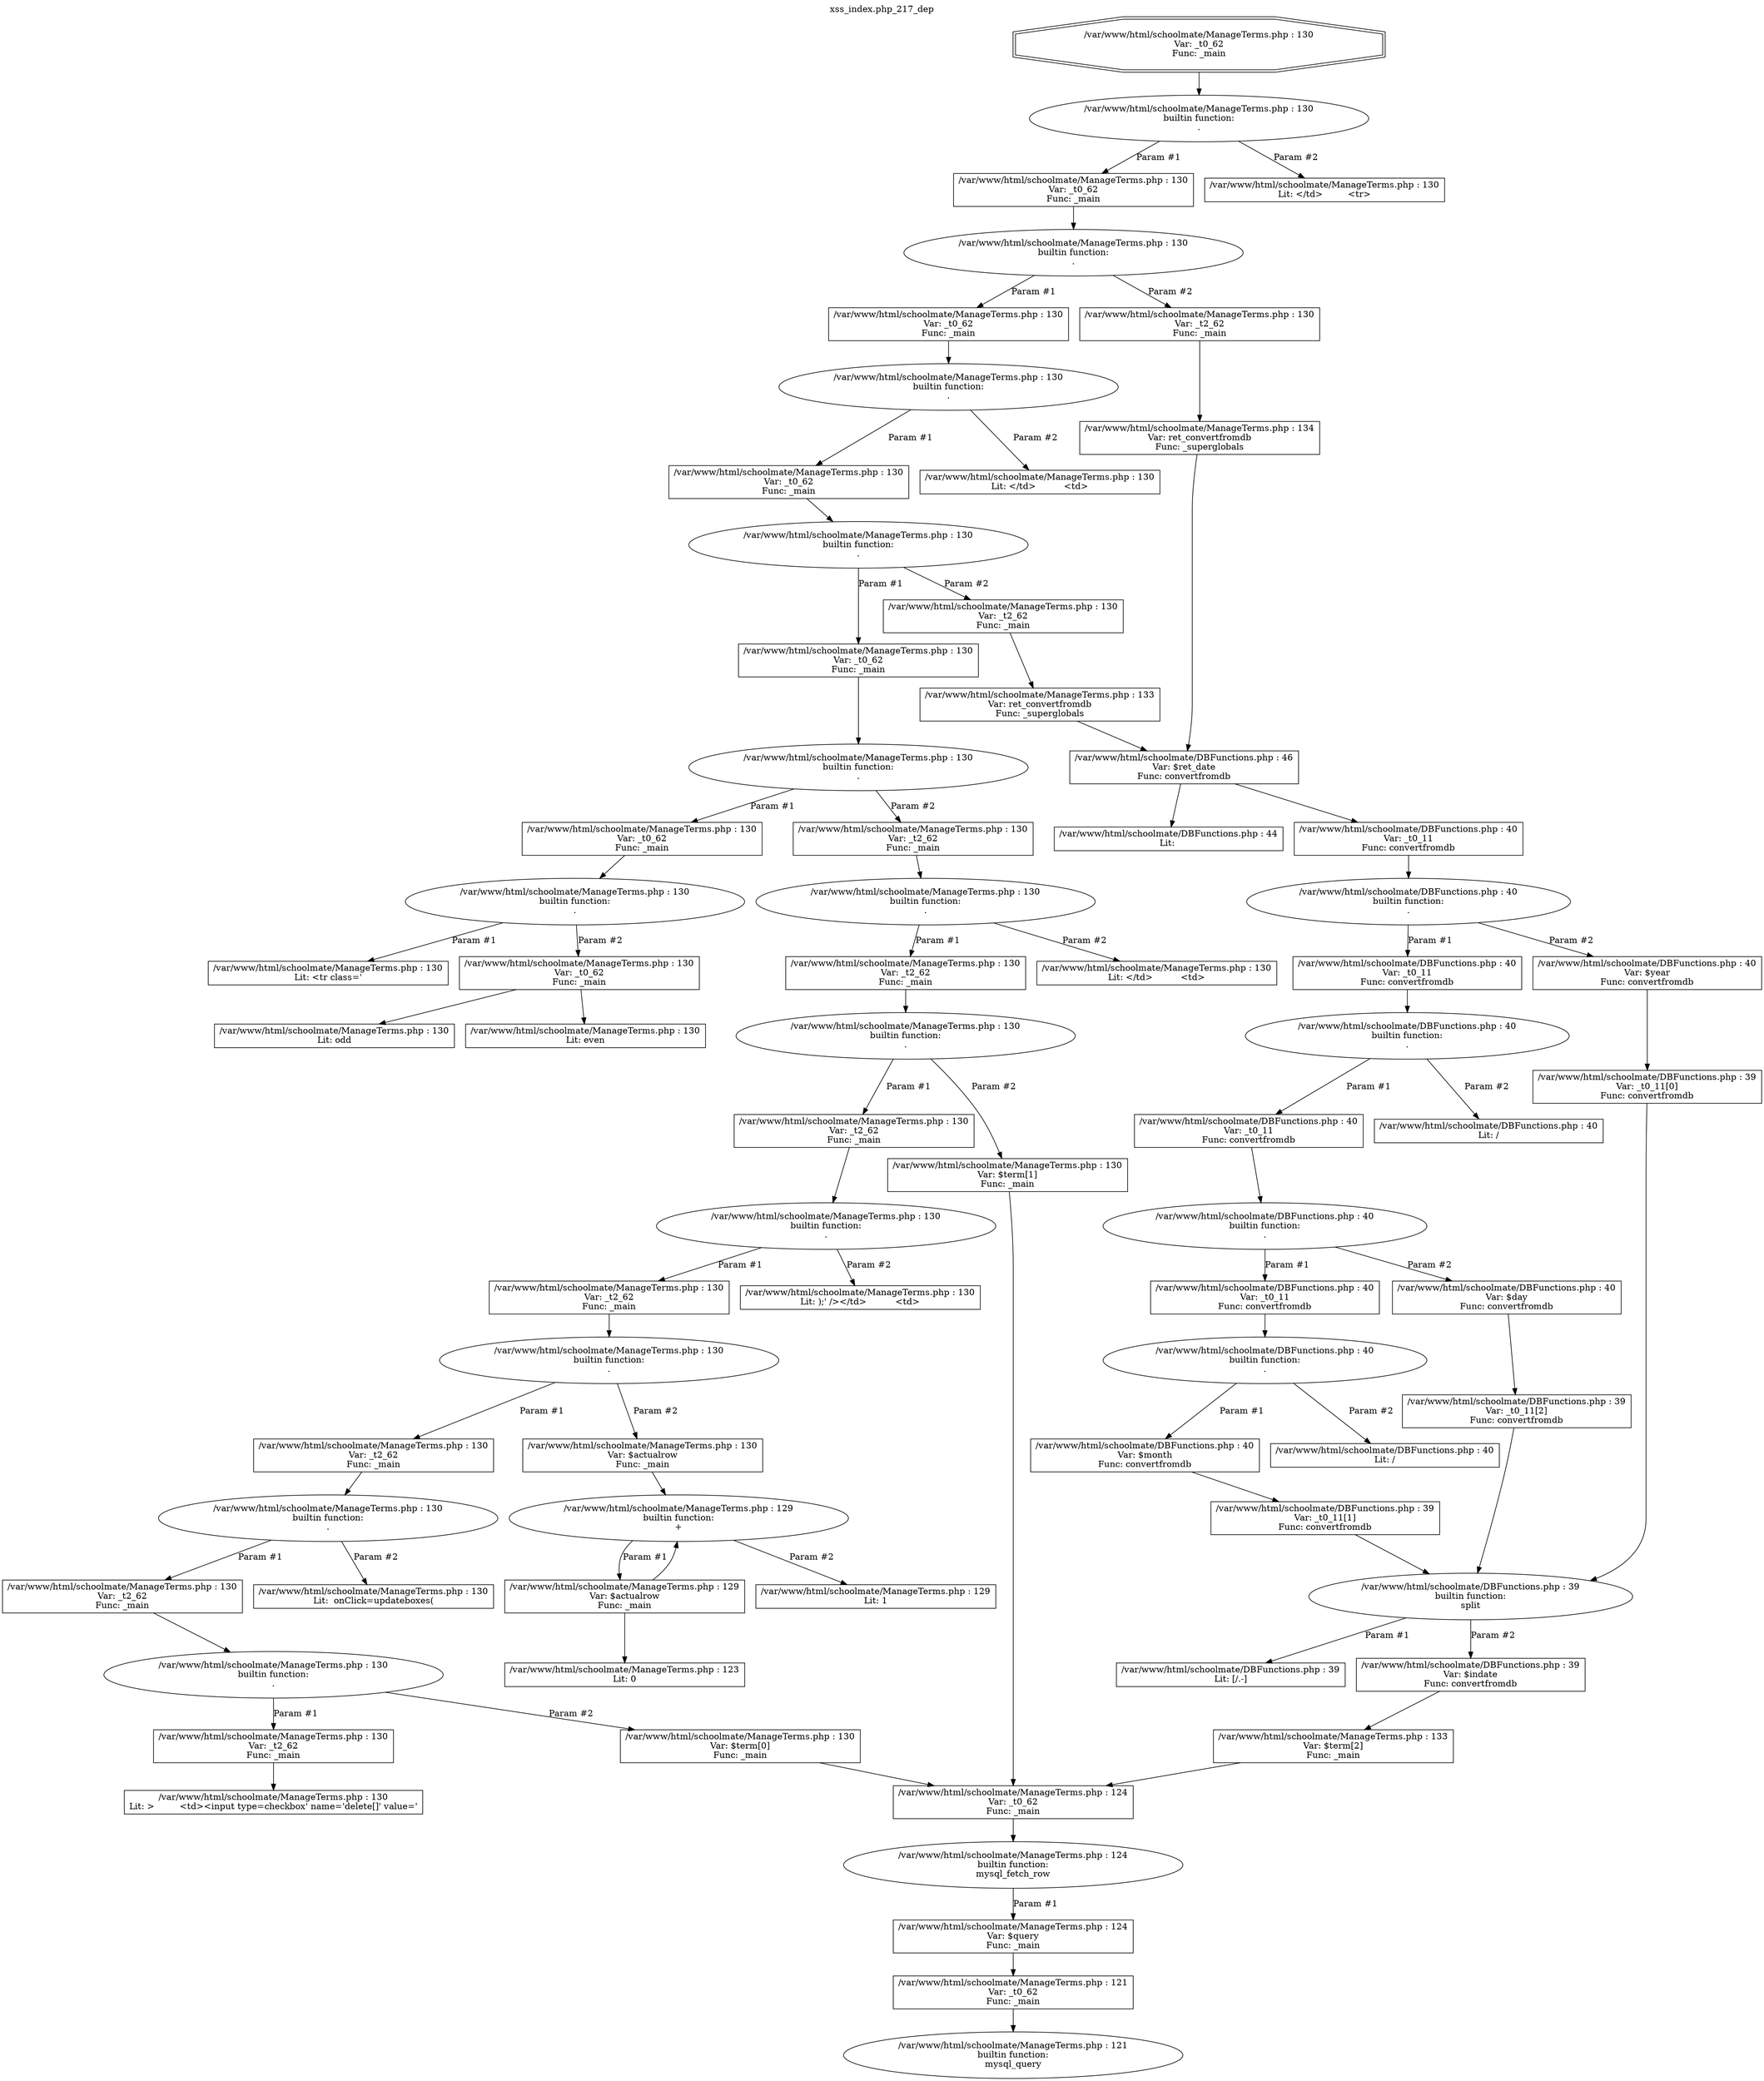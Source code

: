 digraph cfg {
  label="xss_index.php_217_dep";
  labelloc=t;
  n1 [shape=doubleoctagon, label="/var/www/html/schoolmate/ManageTerms.php : 130\nVar: _t0_62\nFunc: _main\n"];
  n2 [shape=ellipse, label="/var/www/html/schoolmate/ManageTerms.php : 130\nbuiltin function:\n.\n"];
  n3 [shape=box, label="/var/www/html/schoolmate/ManageTerms.php : 130\nVar: _t0_62\nFunc: _main\n"];
  n4 [shape=ellipse, label="/var/www/html/schoolmate/ManageTerms.php : 130\nbuiltin function:\n.\n"];
  n5 [shape=box, label="/var/www/html/schoolmate/ManageTerms.php : 130\nVar: _t0_62\nFunc: _main\n"];
  n6 [shape=ellipse, label="/var/www/html/schoolmate/ManageTerms.php : 130\nbuiltin function:\n.\n"];
  n7 [shape=box, label="/var/www/html/schoolmate/ManageTerms.php : 130\nVar: _t0_62\nFunc: _main\n"];
  n8 [shape=ellipse, label="/var/www/html/schoolmate/ManageTerms.php : 130\nbuiltin function:\n.\n"];
  n9 [shape=box, label="/var/www/html/schoolmate/ManageTerms.php : 130\nVar: _t0_62\nFunc: _main\n"];
  n10 [shape=ellipse, label="/var/www/html/schoolmate/ManageTerms.php : 130\nbuiltin function:\n.\n"];
  n11 [shape=box, label="/var/www/html/schoolmate/ManageTerms.php : 130\nVar: _t0_62\nFunc: _main\n"];
  n12 [shape=ellipse, label="/var/www/html/schoolmate/ManageTerms.php : 130\nbuiltin function:\n.\n"];
  n13 [shape=box, label="/var/www/html/schoolmate/ManageTerms.php : 130\nLit: <tr class='\n"];
  n14 [shape=box, label="/var/www/html/schoolmate/ManageTerms.php : 130\nVar: _t0_62\nFunc: _main\n"];
  n15 [shape=box, label="/var/www/html/schoolmate/ManageTerms.php : 130\nLit: odd\n"];
  n16 [shape=box, label="/var/www/html/schoolmate/ManageTerms.php : 130\nLit: even\n"];
  n17 [shape=box, label="/var/www/html/schoolmate/ManageTerms.php : 130\nVar: _t2_62\nFunc: _main\n"];
  n18 [shape=ellipse, label="/var/www/html/schoolmate/ManageTerms.php : 130\nbuiltin function:\n.\n"];
  n19 [shape=box, label="/var/www/html/schoolmate/ManageTerms.php : 130\nVar: _t2_62\nFunc: _main\n"];
  n20 [shape=ellipse, label="/var/www/html/schoolmate/ManageTerms.php : 130\nbuiltin function:\n.\n"];
  n21 [shape=box, label="/var/www/html/schoolmate/ManageTerms.php : 130\nVar: _t2_62\nFunc: _main\n"];
  n22 [shape=ellipse, label="/var/www/html/schoolmate/ManageTerms.php : 130\nbuiltin function:\n.\n"];
  n23 [shape=box, label="/var/www/html/schoolmate/ManageTerms.php : 130\nVar: _t2_62\nFunc: _main\n"];
  n24 [shape=ellipse, label="/var/www/html/schoolmate/ManageTerms.php : 130\nbuiltin function:\n.\n"];
  n25 [shape=box, label="/var/www/html/schoolmate/ManageTerms.php : 130\nVar: _t2_62\nFunc: _main\n"];
  n26 [shape=ellipse, label="/var/www/html/schoolmate/ManageTerms.php : 130\nbuiltin function:\n.\n"];
  n27 [shape=box, label="/var/www/html/schoolmate/ManageTerms.php : 130\nVar: _t2_62\nFunc: _main\n"];
  n28 [shape=ellipse, label="/var/www/html/schoolmate/ManageTerms.php : 130\nbuiltin function:\n.\n"];
  n29 [shape=box, label="/var/www/html/schoolmate/ManageTerms.php : 130\nVar: _t2_62\nFunc: _main\n"];
  n30 [shape=box, label="/var/www/html/schoolmate/ManageTerms.php : 130\nLit: >	  <td><input type=checkbox' name='delete[]' value='\n"];
  n31 [shape=box, label="/var/www/html/schoolmate/ManageTerms.php : 130\nVar: $term[0]\nFunc: _main\n"];
  n32 [shape=box, label="/var/www/html/schoolmate/ManageTerms.php : 124\nVar: _t0_62\nFunc: _main\n"];
  n33 [shape=ellipse, label="/var/www/html/schoolmate/ManageTerms.php : 124\nbuiltin function:\nmysql_fetch_row\n"];
  n34 [shape=box, label="/var/www/html/schoolmate/ManageTerms.php : 124\nVar: $query\nFunc: _main\n"];
  n35 [shape=box, label="/var/www/html/schoolmate/ManageTerms.php : 121\nVar: _t0_62\nFunc: _main\n"];
  n36 [shape=ellipse, label="/var/www/html/schoolmate/ManageTerms.php : 121\nbuiltin function:\nmysql_query\n"];
  n37 [shape=box, label="/var/www/html/schoolmate/ManageTerms.php : 130\nLit:  onClick=updateboxes(\n"];
  n38 [shape=box, label="/var/www/html/schoolmate/ManageTerms.php : 130\nVar: $actualrow\nFunc: _main\n"];
  n39 [shape=ellipse, label="/var/www/html/schoolmate/ManageTerms.php : 129\nbuiltin function:\n+\n"];
  n40 [shape=box, label="/var/www/html/schoolmate/ManageTerms.php : 129\nVar: $actualrow\nFunc: _main\n"];
  n41 [shape=box, label="/var/www/html/schoolmate/ManageTerms.php : 123\nLit: 0\n"];
  n42 [shape=box, label="/var/www/html/schoolmate/ManageTerms.php : 129\nLit: 1\n"];
  n43 [shape=box, label="/var/www/html/schoolmate/ManageTerms.php : 130\nLit: );' /></td>	  <td>\n"];
  n44 [shape=box, label="/var/www/html/schoolmate/ManageTerms.php : 130\nVar: $term[1]\nFunc: _main\n"];
  n45 [shape=box, label="/var/www/html/schoolmate/ManageTerms.php : 130\nLit: </td>	  <td>\n"];
  n46 [shape=box, label="/var/www/html/schoolmate/ManageTerms.php : 130\nVar: _t2_62\nFunc: _main\n"];
  n47 [shape=box, label="/var/www/html/schoolmate/ManageTerms.php : 133\nVar: ret_convertfromdb\nFunc: _superglobals\n"];
  n48 [shape=box, label="/var/www/html/schoolmate/DBFunctions.php : 46\nVar: $ret_date\nFunc: convertfromdb\n"];
  n49 [shape=box, label="/var/www/html/schoolmate/DBFunctions.php : 44\nLit: \n"];
  n50 [shape=box, label="/var/www/html/schoolmate/DBFunctions.php : 40\nVar: _t0_11\nFunc: convertfromdb\n"];
  n51 [shape=ellipse, label="/var/www/html/schoolmate/DBFunctions.php : 40\nbuiltin function:\n.\n"];
  n52 [shape=box, label="/var/www/html/schoolmate/DBFunctions.php : 40\nVar: _t0_11\nFunc: convertfromdb\n"];
  n53 [shape=ellipse, label="/var/www/html/schoolmate/DBFunctions.php : 40\nbuiltin function:\n.\n"];
  n54 [shape=box, label="/var/www/html/schoolmate/DBFunctions.php : 40\nVar: _t0_11\nFunc: convertfromdb\n"];
  n55 [shape=ellipse, label="/var/www/html/schoolmate/DBFunctions.php : 40\nbuiltin function:\n.\n"];
  n56 [shape=box, label="/var/www/html/schoolmate/DBFunctions.php : 40\nVar: _t0_11\nFunc: convertfromdb\n"];
  n57 [shape=ellipse, label="/var/www/html/schoolmate/DBFunctions.php : 40\nbuiltin function:\n.\n"];
  n58 [shape=box, label="/var/www/html/schoolmate/DBFunctions.php : 40\nVar: $month\nFunc: convertfromdb\n"];
  n59 [shape=box, label="/var/www/html/schoolmate/DBFunctions.php : 39\nVar: _t0_11[1]\nFunc: convertfromdb\n"];
  n60 [shape=ellipse, label="/var/www/html/schoolmate/DBFunctions.php : 39\nbuiltin function:\nsplit\n"];
  n61 [shape=box, label="/var/www/html/schoolmate/DBFunctions.php : 39\nLit: [/.-]\n"];
  n62 [shape=box, label="/var/www/html/schoolmate/DBFunctions.php : 39\nVar: $indate\nFunc: convertfromdb\n"];
  n63 [shape=box, label="/var/www/html/schoolmate/ManageTerms.php : 133\nVar: $term[2]\nFunc: _main\n"];
  n64 [shape=box, label="/var/www/html/schoolmate/DBFunctions.php : 40\nLit: /\n"];
  n65 [shape=box, label="/var/www/html/schoolmate/DBFunctions.php : 40\nVar: $day\nFunc: convertfromdb\n"];
  n66 [shape=box, label="/var/www/html/schoolmate/DBFunctions.php : 39\nVar: _t0_11[2]\nFunc: convertfromdb\n"];
  n67 [shape=box, label="/var/www/html/schoolmate/DBFunctions.php : 40\nLit: /\n"];
  n68 [shape=box, label="/var/www/html/schoolmate/DBFunctions.php : 40\nVar: $year\nFunc: convertfromdb\n"];
  n69 [shape=box, label="/var/www/html/schoolmate/DBFunctions.php : 39\nVar: _t0_11[0]\nFunc: convertfromdb\n"];
  n70 [shape=box, label="/var/www/html/schoolmate/ManageTerms.php : 130\nLit: </td>	  <td>\n"];
  n71 [shape=box, label="/var/www/html/schoolmate/ManageTerms.php : 130\nVar: _t2_62\nFunc: _main\n"];
  n72 [shape=box, label="/var/www/html/schoolmate/ManageTerms.php : 134\nVar: ret_convertfromdb\nFunc: _superglobals\n"];
  n73 [shape=box, label="/var/www/html/schoolmate/ManageTerms.php : 130\nLit: </td>	 <tr>\n"];
  n1 -> n2;
  n3 -> n4;
  n5 -> n6;
  n7 -> n8;
  n9 -> n10;
  n11 -> n12;
  n12 -> n13[label="Param #1"];
  n12 -> n14[label="Param #2"];
  n14 -> n15;
  n14 -> n16;
  n10 -> n11[label="Param #1"];
  n10 -> n17[label="Param #2"];
  n17 -> n18;
  n19 -> n20;
  n21 -> n22;
  n23 -> n24;
  n25 -> n26;
  n27 -> n28;
  n29 -> n30;
  n28 -> n29[label="Param #1"];
  n28 -> n31[label="Param #2"];
  n32 -> n33;
  n35 -> n36;
  n34 -> n35;
  n33 -> n34[label="Param #1"];
  n31 -> n32;
  n26 -> n27[label="Param #1"];
  n26 -> n37[label="Param #2"];
  n24 -> n25[label="Param #1"];
  n24 -> n38[label="Param #2"];
  n38 -> n39;
  n40 -> n39;
  n40 -> n41;
  n39 -> n40[label="Param #1"];
  n39 -> n42[label="Param #2"];
  n22 -> n23[label="Param #1"];
  n22 -> n43[label="Param #2"];
  n20 -> n21[label="Param #1"];
  n20 -> n44[label="Param #2"];
  n44 -> n32;
  n18 -> n19[label="Param #1"];
  n18 -> n45[label="Param #2"];
  n8 -> n9[label="Param #1"];
  n8 -> n46[label="Param #2"];
  n48 -> n49;
  n48 -> n50;
  n50 -> n51;
  n52 -> n53;
  n54 -> n55;
  n56 -> n57;
  n59 -> n60;
  n60 -> n61[label="Param #1"];
  n60 -> n62[label="Param #2"];
  n63 -> n32;
  n62 -> n63;
  n58 -> n59;
  n57 -> n58[label="Param #1"];
  n57 -> n64[label="Param #2"];
  n55 -> n56[label="Param #1"];
  n55 -> n65[label="Param #2"];
  n66 -> n60;
  n65 -> n66;
  n53 -> n54[label="Param #1"];
  n53 -> n67[label="Param #2"];
  n51 -> n52[label="Param #1"];
  n51 -> n68[label="Param #2"];
  n69 -> n60;
  n68 -> n69;
  n47 -> n48;
  n46 -> n47;
  n6 -> n7[label="Param #1"];
  n6 -> n70[label="Param #2"];
  n4 -> n5[label="Param #1"];
  n4 -> n71[label="Param #2"];
  n72 -> n48;
  n71 -> n72;
  n2 -> n3[label="Param #1"];
  n2 -> n73[label="Param #2"];
}
